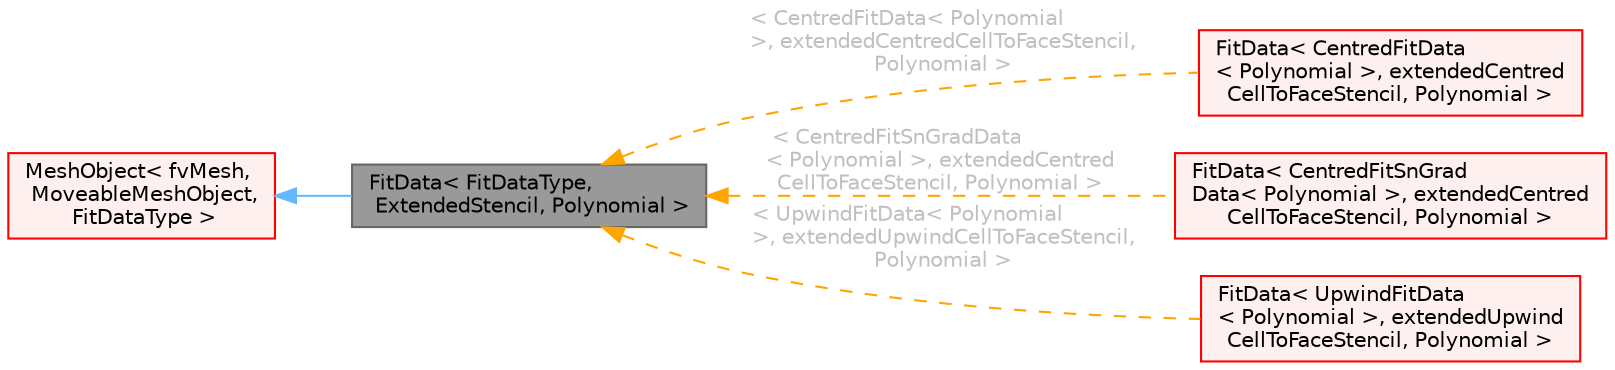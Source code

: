 digraph "FitData&lt; FitDataType, ExtendedStencil, Polynomial &gt;"
{
 // LATEX_PDF_SIZE
  bgcolor="transparent";
  edge [fontname=Helvetica,fontsize=10,labelfontname=Helvetica,labelfontsize=10];
  node [fontname=Helvetica,fontsize=10,shape=box,height=0.2,width=0.4];
  rankdir="LR";
  Node1 [id="Node000001",label="FitData\< FitDataType,\l ExtendedStencil, Polynomial \>",height=0.2,width=0.4,color="gray40", fillcolor="grey60", style="filled", fontcolor="black",tooltip="Data for the upwinded and centred polynomial fit interpolation schemes. The linearCorrection_ determi..."];
  Node2 -> Node1 [id="edge1_Node000001_Node000002",dir="back",color="steelblue1",style="solid",tooltip=" "];
  Node2 [id="Node000002",label="MeshObject\< fvMesh,\l MoveableMeshObject,\l FitDataType \>",height=0.2,width=0.4,color="red", fillcolor="#FFF0F0", style="filled",URL="$classFoam_1_1MeshObject.html",tooltip=" "];
  Node1 -> Node6 [id="edge2_Node000001_Node000006",dir="back",color="orange",style="dashed",tooltip=" ",label=" \< CentredFitData\< Polynomial\l \>, extendedCentredCellToFaceStencil,\l Polynomial \>",fontcolor="grey" ];
  Node6 [id="Node000006",label="FitData\< CentredFitData\l\< Polynomial \>, extendedCentred\lCellToFaceStencil, Polynomial \>",height=0.2,width=0.4,color="red", fillcolor="#FFF0F0", style="filled",URL="$classFoam_1_1FitData.html",tooltip=" "];
  Node1 -> Node8 [id="edge3_Node000001_Node000008",dir="back",color="orange",style="dashed",tooltip=" ",label=" \< CentredFitSnGradData\l\< Polynomial \>, extendedCentred\lCellToFaceStencil, Polynomial \>",fontcolor="grey" ];
  Node8 [id="Node000008",label="FitData\< CentredFitSnGrad\lData\< Polynomial \>, extendedCentred\lCellToFaceStencil, Polynomial \>",height=0.2,width=0.4,color="red", fillcolor="#FFF0F0", style="filled",URL="$classFoam_1_1FitData.html",tooltip=" "];
  Node1 -> Node10 [id="edge4_Node000001_Node000010",dir="back",color="orange",style="dashed",tooltip=" ",label=" \< UpwindFitData\< Polynomial\l \>, extendedUpwindCellToFaceStencil,\l Polynomial \>",fontcolor="grey" ];
  Node10 [id="Node000010",label="FitData\< UpwindFitData\l\< Polynomial \>, extendedUpwind\lCellToFaceStencil, Polynomial \>",height=0.2,width=0.4,color="red", fillcolor="#FFF0F0", style="filled",URL="$classFoam_1_1FitData.html",tooltip=" "];
}
